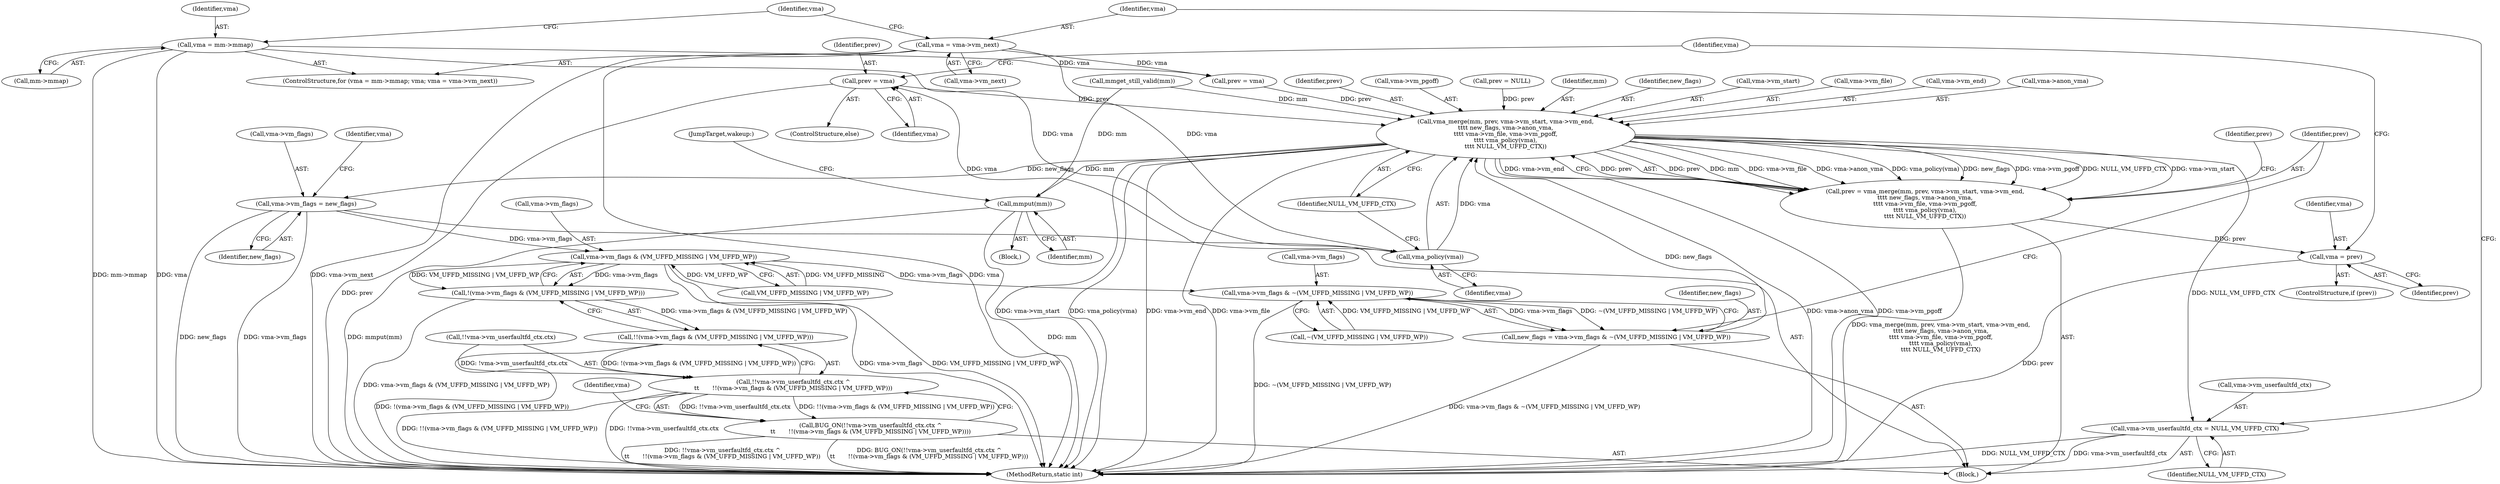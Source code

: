 digraph "0_linux_04f5866e41fb70690e28397487d8bd8eea7d712a_3@pointer" {
"1000232" [label="(Call,prev = vma)"];
"1000223" [label="(Call,vma_policy(vma))"];
"1000154" [label="(Call,vma = vma->vm_next)"];
"1000148" [label="(Call,vma = mm->mmap)"];
"1000204" [label="(Call,vma_merge(mm, prev, vma->vm_start, vma->vm_end,\n\t\t\t\t new_flags, vma->anon_vma,\n\t\t\t\t vma->vm_file, vma->vm_pgoff,\n\t\t\t\t vma_policy(vma),\n\t\t\t\t NULL_VM_UFFD_CTX))"];
"1000202" [label="(Call,prev = vma_merge(mm, prev, vma->vm_start, vma->vm_end,\n\t\t\t\t new_flags, vma->anon_vma,\n\t\t\t\t vma->vm_file, vma->vm_pgoff,\n\t\t\t\t vma_policy(vma),\n\t\t\t\t NULL_VM_UFFD_CTX))"];
"1000228" [label="(Call,vma = prev)"];
"1000235" [label="(Call,vma->vm_flags = new_flags)"];
"1000172" [label="(Call,vma->vm_flags & (VM_UFFD_MISSING | VM_UFFD_WP))"];
"1000171" [label="(Call,!(vma->vm_flags & (VM_UFFD_MISSING | VM_UFFD_WP)))"];
"1000170" [label="(Call,!!(vma->vm_flags & (VM_UFFD_MISSING | VM_UFFD_WP)))"];
"1000162" [label="(Call,!!vma->vm_userfaultfd_ctx.ctx ^\n\t\t       !!(vma->vm_flags & (VM_UFFD_MISSING | VM_UFFD_WP)))"];
"1000161" [label="(Call,BUG_ON(!!vma->vm_userfaultfd_ctx.ctx ^\n\t\t       !!(vma->vm_flags & (VM_UFFD_MISSING | VM_UFFD_WP))))"];
"1000194" [label="(Call,vma->vm_flags & ~(VM_UFFD_MISSING | VM_UFFD_WP))"];
"1000192" [label="(Call,new_flags = vma->vm_flags & ~(VM_UFFD_MISSING | VM_UFFD_WP))"];
"1000240" [label="(Call,vma->vm_userfaultfd_ctx = NULL_VM_UFFD_CTX)"];
"1000251" [label="(Call,mmput(mm))"];
"1000226" [label="(ControlStructure,if (prev))"];
"1000206" [label="(Identifier,prev)"];
"1000220" [label="(Call,vma->vm_pgoff)"];
"1000244" [label="(Identifier,NULL_VM_UFFD_CTX)"];
"1000204" [label="(Call,vma_merge(mm, prev, vma->vm_start, vma->vm_end,\n\t\t\t\t new_flags, vma->anon_vma,\n\t\t\t\t vma->vm_file, vma->vm_pgoff,\n\t\t\t\t vma_policy(vma),\n\t\t\t\t NULL_VM_UFFD_CTX))"];
"1000170" [label="(Call,!!(vma->vm_flags & (VM_UFFD_MISSING | VM_UFFD_WP)))"];
"1000235" [label="(Call,vma->vm_flags = new_flags)"];
"1000163" [label="(Call,!!vma->vm_userfaultfd_ctx.ctx)"];
"1000223" [label="(Call,vma_policy(vma))"];
"1000232" [label="(Call,prev = vma)"];
"1000237" [label="(Identifier,vma)"];
"1000242" [label="(Identifier,vma)"];
"1000251" [label="(Call,mmput(mm))"];
"1000144" [label="(Call,prev = NULL)"];
"1000194" [label="(Call,vma->vm_flags & ~(VM_UFFD_MISSING | VM_UFFD_WP))"];
"1000225" [label="(Identifier,NULL_VM_UFFD_CTX)"];
"1000205" [label="(Identifier,mm)"];
"1000240" [label="(Call,vma->vm_userfaultfd_ctx = NULL_VM_UFFD_CTX)"];
"1000236" [label="(Call,vma->vm_flags)"];
"1000213" [label="(Identifier,new_flags)"];
"1000207" [label="(Call,vma->vm_start)"];
"1000141" [label="(Call,mmget_still_valid(mm))"];
"1000253" [label="(JumpTarget,wakeup:)"];
"1000193" [label="(Identifier,new_flags)"];
"1000230" [label="(Identifier,prev)"];
"1000300" [label="(MethodReturn,static int)"];
"1000173" [label="(Call,vma->vm_flags)"];
"1000147" [label="(ControlStructure,for (vma = mm->mmap; vma; vma = vma->vm_next))"];
"1000156" [label="(Call,vma->vm_next)"];
"1000176" [label="(Call,VM_UFFD_MISSING | VM_UFFD_WP)"];
"1000150" [label="(Call,mm->mmap)"];
"1000241" [label="(Call,vma->vm_userfaultfd_ctx)"];
"1000227" [label="(Identifier,prev)"];
"1000159" [label="(Block,)"];
"1000149" [label="(Identifier,vma)"];
"1000224" [label="(Identifier,vma)"];
"1000231" [label="(ControlStructure,else)"];
"1000239" [label="(Identifier,new_flags)"];
"1000217" [label="(Call,vma->vm_file)"];
"1000192" [label="(Call,new_flags = vma->vm_flags & ~(VM_UFFD_MISSING | VM_UFFD_WP))"];
"1000172" [label="(Call,vma->vm_flags & (VM_UFFD_MISSING | VM_UFFD_WP))"];
"1000210" [label="(Call,vma->vm_end)"];
"1000161" [label="(Call,BUG_ON(!!vma->vm_userfaultfd_ctx.ctx ^\n\t\t       !!(vma->vm_flags & (VM_UFFD_MISSING | VM_UFFD_WP))))"];
"1000228" [label="(Call,vma = prev)"];
"1000183" [label="(Identifier,vma)"];
"1000198" [label="(Call,~(VM_UFFD_MISSING | VM_UFFD_WP))"];
"1000195" [label="(Call,vma->vm_flags)"];
"1000107" [label="(Block,)"];
"1000214" [label="(Call,vma->anon_vma)"];
"1000203" [label="(Identifier,prev)"];
"1000252" [label="(Identifier,mm)"];
"1000234" [label="(Identifier,vma)"];
"1000233" [label="(Identifier,prev)"];
"1000148" [label="(Call,vma = mm->mmap)"];
"1000155" [label="(Identifier,vma)"];
"1000202" [label="(Call,prev = vma_merge(mm, prev, vma->vm_start, vma->vm_end,\n\t\t\t\t new_flags, vma->anon_vma,\n\t\t\t\t vma->vm_file, vma->vm_pgoff,\n\t\t\t\t vma_policy(vma),\n\t\t\t\t NULL_VM_UFFD_CTX))"];
"1000154" [label="(Call,vma = vma->vm_next)"];
"1000171" [label="(Call,!(vma->vm_flags & (VM_UFFD_MISSING | VM_UFFD_WP)))"];
"1000162" [label="(Call,!!vma->vm_userfaultfd_ctx.ctx ^\n\t\t       !!(vma->vm_flags & (VM_UFFD_MISSING | VM_UFFD_WP)))"];
"1000229" [label="(Identifier,vma)"];
"1000153" [label="(Identifier,vma)"];
"1000188" [label="(Call,prev = vma)"];
"1000232" -> "1000231"  [label="AST: "];
"1000232" -> "1000234"  [label="CFG: "];
"1000233" -> "1000232"  [label="AST: "];
"1000234" -> "1000232"  [label="AST: "];
"1000237" -> "1000232"  [label="CFG: "];
"1000232" -> "1000300"  [label="DDG: prev"];
"1000232" -> "1000204"  [label="DDG: prev"];
"1000223" -> "1000232"  [label="DDG: vma"];
"1000223" -> "1000204"  [label="AST: "];
"1000223" -> "1000224"  [label="CFG: "];
"1000224" -> "1000223"  [label="AST: "];
"1000225" -> "1000223"  [label="CFG: "];
"1000223" -> "1000204"  [label="DDG: vma"];
"1000154" -> "1000223"  [label="DDG: vma"];
"1000148" -> "1000223"  [label="DDG: vma"];
"1000154" -> "1000147"  [label="AST: "];
"1000154" -> "1000156"  [label="CFG: "];
"1000155" -> "1000154"  [label="AST: "];
"1000156" -> "1000154"  [label="AST: "];
"1000153" -> "1000154"  [label="CFG: "];
"1000154" -> "1000300"  [label="DDG: vma"];
"1000154" -> "1000300"  [label="DDG: vma->vm_next"];
"1000154" -> "1000188"  [label="DDG: vma"];
"1000148" -> "1000147"  [label="AST: "];
"1000148" -> "1000150"  [label="CFG: "];
"1000149" -> "1000148"  [label="AST: "];
"1000150" -> "1000148"  [label="AST: "];
"1000153" -> "1000148"  [label="CFG: "];
"1000148" -> "1000300"  [label="DDG: vma"];
"1000148" -> "1000300"  [label="DDG: mm->mmap"];
"1000148" -> "1000188"  [label="DDG: vma"];
"1000204" -> "1000202"  [label="AST: "];
"1000204" -> "1000225"  [label="CFG: "];
"1000205" -> "1000204"  [label="AST: "];
"1000206" -> "1000204"  [label="AST: "];
"1000207" -> "1000204"  [label="AST: "];
"1000210" -> "1000204"  [label="AST: "];
"1000213" -> "1000204"  [label="AST: "];
"1000214" -> "1000204"  [label="AST: "];
"1000217" -> "1000204"  [label="AST: "];
"1000220" -> "1000204"  [label="AST: "];
"1000225" -> "1000204"  [label="AST: "];
"1000202" -> "1000204"  [label="CFG: "];
"1000204" -> "1000300"  [label="DDG: vma->vm_start"];
"1000204" -> "1000300"  [label="DDG: vma_policy(vma)"];
"1000204" -> "1000300"  [label="DDG: vma->vm_end"];
"1000204" -> "1000300"  [label="DDG: vma->vm_file"];
"1000204" -> "1000300"  [label="DDG: vma->anon_vma"];
"1000204" -> "1000300"  [label="DDG: vma->vm_pgoff"];
"1000204" -> "1000202"  [label="DDG: prev"];
"1000204" -> "1000202"  [label="DDG: mm"];
"1000204" -> "1000202"  [label="DDG: vma->vm_file"];
"1000204" -> "1000202"  [label="DDG: vma->anon_vma"];
"1000204" -> "1000202"  [label="DDG: vma_policy(vma)"];
"1000204" -> "1000202"  [label="DDG: new_flags"];
"1000204" -> "1000202"  [label="DDG: vma->vm_pgoff"];
"1000204" -> "1000202"  [label="DDG: NULL_VM_UFFD_CTX"];
"1000204" -> "1000202"  [label="DDG: vma->vm_start"];
"1000204" -> "1000202"  [label="DDG: vma->vm_end"];
"1000141" -> "1000204"  [label="DDG: mm"];
"1000188" -> "1000204"  [label="DDG: prev"];
"1000144" -> "1000204"  [label="DDG: prev"];
"1000202" -> "1000204"  [label="DDG: prev"];
"1000192" -> "1000204"  [label="DDG: new_flags"];
"1000204" -> "1000235"  [label="DDG: new_flags"];
"1000204" -> "1000240"  [label="DDG: NULL_VM_UFFD_CTX"];
"1000204" -> "1000251"  [label="DDG: mm"];
"1000202" -> "1000159"  [label="AST: "];
"1000203" -> "1000202"  [label="AST: "];
"1000227" -> "1000202"  [label="CFG: "];
"1000202" -> "1000300"  [label="DDG: vma_merge(mm, prev, vma->vm_start, vma->vm_end,\n\t\t\t\t new_flags, vma->anon_vma,\n\t\t\t\t vma->vm_file, vma->vm_pgoff,\n\t\t\t\t vma_policy(vma),\n\t\t\t\t NULL_VM_UFFD_CTX)"];
"1000202" -> "1000228"  [label="DDG: prev"];
"1000228" -> "1000226"  [label="AST: "];
"1000228" -> "1000230"  [label="CFG: "];
"1000229" -> "1000228"  [label="AST: "];
"1000230" -> "1000228"  [label="AST: "];
"1000237" -> "1000228"  [label="CFG: "];
"1000228" -> "1000300"  [label="DDG: prev"];
"1000235" -> "1000159"  [label="AST: "];
"1000235" -> "1000239"  [label="CFG: "];
"1000236" -> "1000235"  [label="AST: "];
"1000239" -> "1000235"  [label="AST: "];
"1000242" -> "1000235"  [label="CFG: "];
"1000235" -> "1000300"  [label="DDG: vma->vm_flags"];
"1000235" -> "1000300"  [label="DDG: new_flags"];
"1000235" -> "1000172"  [label="DDG: vma->vm_flags"];
"1000172" -> "1000171"  [label="AST: "];
"1000172" -> "1000176"  [label="CFG: "];
"1000173" -> "1000172"  [label="AST: "];
"1000176" -> "1000172"  [label="AST: "];
"1000171" -> "1000172"  [label="CFG: "];
"1000172" -> "1000300"  [label="DDG: vma->vm_flags"];
"1000172" -> "1000300"  [label="DDG: VM_UFFD_MISSING | VM_UFFD_WP"];
"1000172" -> "1000171"  [label="DDG: vma->vm_flags"];
"1000172" -> "1000171"  [label="DDG: VM_UFFD_MISSING | VM_UFFD_WP"];
"1000176" -> "1000172"  [label="DDG: VM_UFFD_MISSING"];
"1000176" -> "1000172"  [label="DDG: VM_UFFD_WP"];
"1000172" -> "1000194"  [label="DDG: vma->vm_flags"];
"1000171" -> "1000170"  [label="AST: "];
"1000170" -> "1000171"  [label="CFG: "];
"1000171" -> "1000300"  [label="DDG: vma->vm_flags & (VM_UFFD_MISSING | VM_UFFD_WP)"];
"1000171" -> "1000170"  [label="DDG: vma->vm_flags & (VM_UFFD_MISSING | VM_UFFD_WP)"];
"1000170" -> "1000162"  [label="AST: "];
"1000162" -> "1000170"  [label="CFG: "];
"1000170" -> "1000300"  [label="DDG: !(vma->vm_flags & (VM_UFFD_MISSING | VM_UFFD_WP))"];
"1000170" -> "1000162"  [label="DDG: !(vma->vm_flags & (VM_UFFD_MISSING | VM_UFFD_WP))"];
"1000162" -> "1000161"  [label="AST: "];
"1000163" -> "1000162"  [label="AST: "];
"1000161" -> "1000162"  [label="CFG: "];
"1000162" -> "1000300"  [label="DDG: !!(vma->vm_flags & (VM_UFFD_MISSING | VM_UFFD_WP))"];
"1000162" -> "1000300"  [label="DDG: !!vma->vm_userfaultfd_ctx.ctx"];
"1000162" -> "1000161"  [label="DDG: !!vma->vm_userfaultfd_ctx.ctx"];
"1000162" -> "1000161"  [label="DDG: !!(vma->vm_flags & (VM_UFFD_MISSING | VM_UFFD_WP))"];
"1000163" -> "1000162"  [label="DDG: !vma->vm_userfaultfd_ctx.ctx"];
"1000161" -> "1000159"  [label="AST: "];
"1000183" -> "1000161"  [label="CFG: "];
"1000161" -> "1000300"  [label="DDG: !!vma->vm_userfaultfd_ctx.ctx ^\n\t\t       !!(vma->vm_flags & (VM_UFFD_MISSING | VM_UFFD_WP))"];
"1000161" -> "1000300"  [label="DDG: BUG_ON(!!vma->vm_userfaultfd_ctx.ctx ^\n\t\t       !!(vma->vm_flags & (VM_UFFD_MISSING | VM_UFFD_WP)))"];
"1000194" -> "1000192"  [label="AST: "];
"1000194" -> "1000198"  [label="CFG: "];
"1000195" -> "1000194"  [label="AST: "];
"1000198" -> "1000194"  [label="AST: "];
"1000192" -> "1000194"  [label="CFG: "];
"1000194" -> "1000300"  [label="DDG: ~(VM_UFFD_MISSING | VM_UFFD_WP)"];
"1000194" -> "1000192"  [label="DDG: vma->vm_flags"];
"1000194" -> "1000192"  [label="DDG: ~(VM_UFFD_MISSING | VM_UFFD_WP)"];
"1000198" -> "1000194"  [label="DDG: VM_UFFD_MISSING | VM_UFFD_WP"];
"1000192" -> "1000159"  [label="AST: "];
"1000193" -> "1000192"  [label="AST: "];
"1000203" -> "1000192"  [label="CFG: "];
"1000192" -> "1000300"  [label="DDG: vma->vm_flags & ~(VM_UFFD_MISSING | VM_UFFD_WP)"];
"1000240" -> "1000159"  [label="AST: "];
"1000240" -> "1000244"  [label="CFG: "];
"1000241" -> "1000240"  [label="AST: "];
"1000244" -> "1000240"  [label="AST: "];
"1000155" -> "1000240"  [label="CFG: "];
"1000240" -> "1000300"  [label="DDG: NULL_VM_UFFD_CTX"];
"1000240" -> "1000300"  [label="DDG: vma->vm_userfaultfd_ctx"];
"1000251" -> "1000107"  [label="AST: "];
"1000251" -> "1000252"  [label="CFG: "];
"1000252" -> "1000251"  [label="AST: "];
"1000253" -> "1000251"  [label="CFG: "];
"1000251" -> "1000300"  [label="DDG: mmput(mm)"];
"1000251" -> "1000300"  [label="DDG: mm"];
"1000141" -> "1000251"  [label="DDG: mm"];
}
